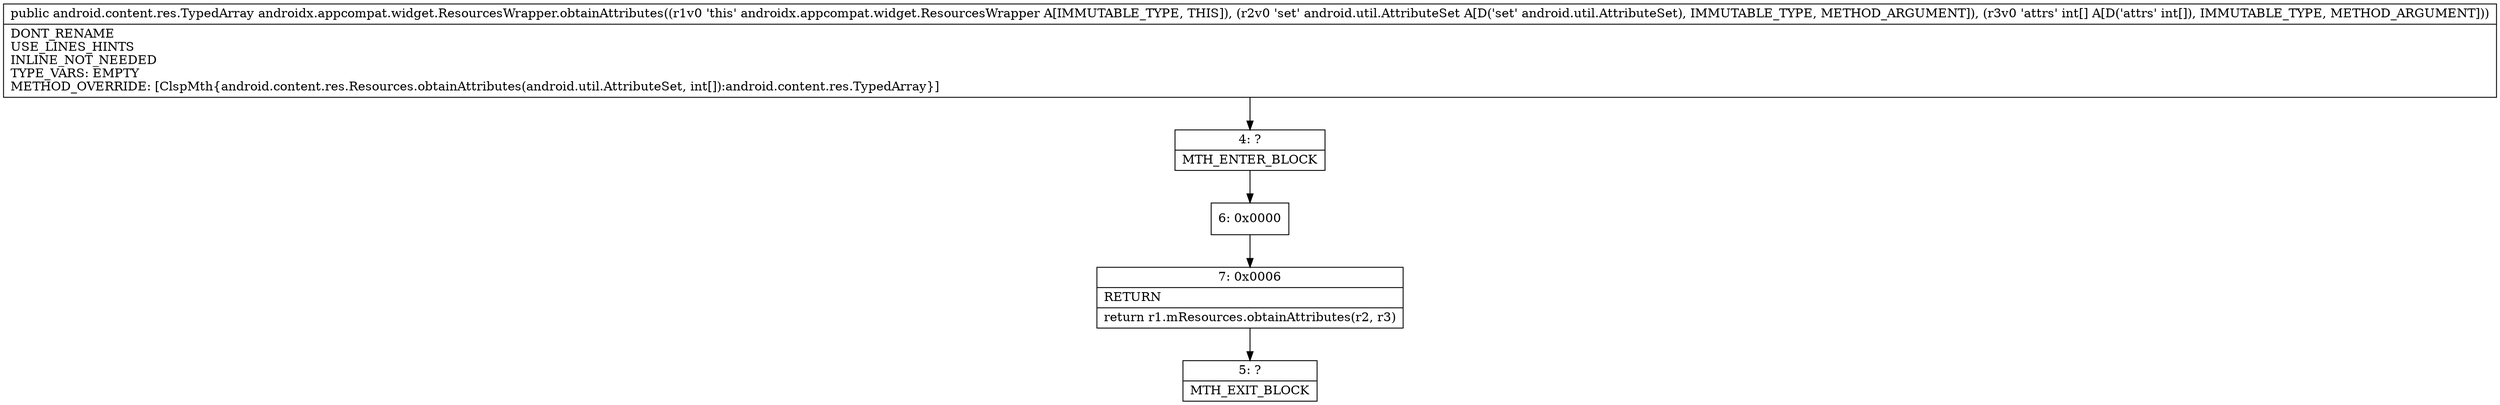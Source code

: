 digraph "CFG forandroidx.appcompat.widget.ResourcesWrapper.obtainAttributes(Landroid\/util\/AttributeSet;[I)Landroid\/content\/res\/TypedArray;" {
Node_4 [shape=record,label="{4\:\ ?|MTH_ENTER_BLOCK\l}"];
Node_6 [shape=record,label="{6\:\ 0x0000}"];
Node_7 [shape=record,label="{7\:\ 0x0006|RETURN\l|return r1.mResources.obtainAttributes(r2, r3)\l}"];
Node_5 [shape=record,label="{5\:\ ?|MTH_EXIT_BLOCK\l}"];
MethodNode[shape=record,label="{public android.content.res.TypedArray androidx.appcompat.widget.ResourcesWrapper.obtainAttributes((r1v0 'this' androidx.appcompat.widget.ResourcesWrapper A[IMMUTABLE_TYPE, THIS]), (r2v0 'set' android.util.AttributeSet A[D('set' android.util.AttributeSet), IMMUTABLE_TYPE, METHOD_ARGUMENT]), (r3v0 'attrs' int[] A[D('attrs' int[]), IMMUTABLE_TYPE, METHOD_ARGUMENT]))  | DONT_RENAME\lUSE_LINES_HINTS\lINLINE_NOT_NEEDED\lTYPE_VARS: EMPTY\lMETHOD_OVERRIDE: [ClspMth\{android.content.res.Resources.obtainAttributes(android.util.AttributeSet, int[]):android.content.res.TypedArray\}]\l}"];
MethodNode -> Node_4;Node_4 -> Node_6;
Node_6 -> Node_7;
Node_7 -> Node_5;
}

